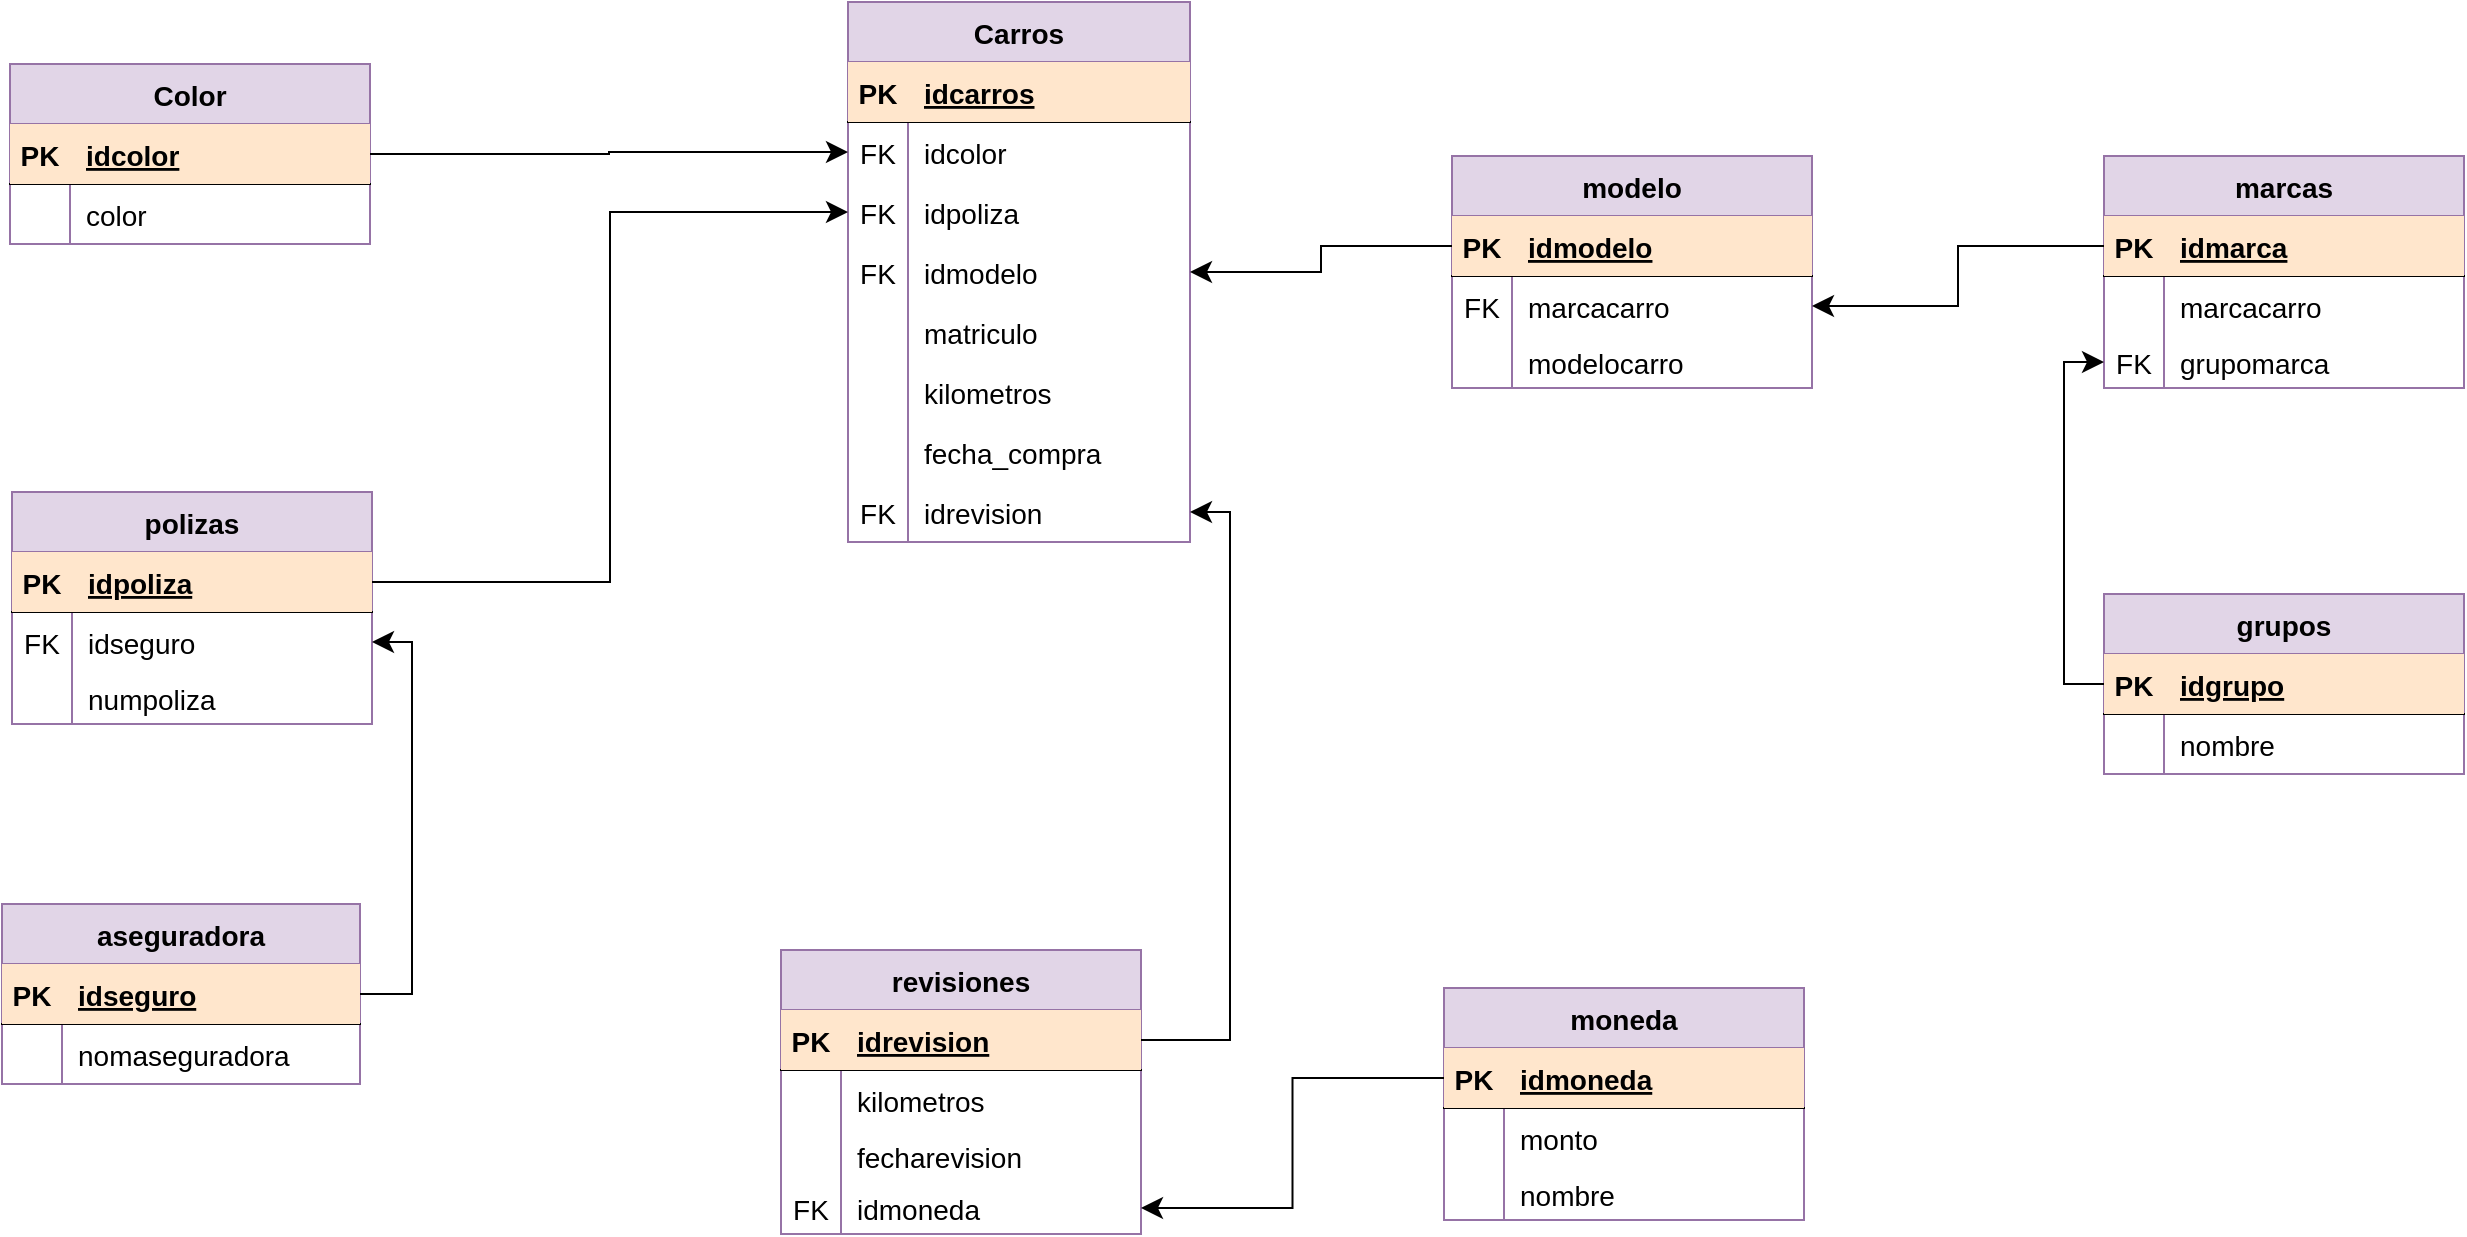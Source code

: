 <mxfile version="20.8.16" type="device"><diagram name="Página-1" id="ca2gmAQt8wqY3S_q1DBo"><mxGraphModel dx="1613" dy="1056" grid="0" gridSize="10" guides="1" tooltips="1" connect="1" arrows="1" fold="1" page="0" pageScale="1" pageWidth="827" pageHeight="1169" math="0" shadow="0"><root><mxCell id="0"/><mxCell id="1" parent="0"/><mxCell id="AVOZCCiBt75VNDP1L9jg-2" value="Carros" style="shape=table;startSize=30;container=1;collapsible=1;childLayout=tableLayout;fixedRows=1;rowLines=0;fontStyle=1;align=center;resizeLast=1;fontSize=14;fillColor=#e1d5e7;strokeColor=#9673a6;" vertex="1" parent="1"><mxGeometry x="163" y="-29" width="171" height="270" as="geometry"/></mxCell><mxCell id="AVOZCCiBt75VNDP1L9jg-3" value="" style="shape=tableRow;horizontal=0;startSize=0;swimlaneHead=0;swimlaneBody=0;fillColor=none;collapsible=0;dropTarget=0;points=[[0,0.5],[1,0.5]];portConstraint=eastwest;top=0;left=0;right=0;bottom=1;fontSize=14;" vertex="1" parent="AVOZCCiBt75VNDP1L9jg-2"><mxGeometry y="30" width="171" height="30" as="geometry"/></mxCell><mxCell id="AVOZCCiBt75VNDP1L9jg-4" value="PK" style="shape=partialRectangle;connectable=0;fillColor=#ffe6cc;top=0;left=0;bottom=0;right=0;fontStyle=1;overflow=hidden;fontSize=14;strokeColor=#d79b00;" vertex="1" parent="AVOZCCiBt75VNDP1L9jg-3"><mxGeometry width="30" height="30" as="geometry"><mxRectangle width="30" height="30" as="alternateBounds"/></mxGeometry></mxCell><mxCell id="AVOZCCiBt75VNDP1L9jg-5" value="idcarros" style="shape=partialRectangle;connectable=0;fillColor=#ffe6cc;top=0;left=0;bottom=0;right=0;align=left;spacingLeft=6;fontStyle=5;overflow=hidden;fontSize=14;strokeColor=#d79b00;" vertex="1" parent="AVOZCCiBt75VNDP1L9jg-3"><mxGeometry x="30" width="141" height="30" as="geometry"><mxRectangle width="141" height="30" as="alternateBounds"/></mxGeometry></mxCell><mxCell id="AVOZCCiBt75VNDP1L9jg-6" value="" style="shape=tableRow;horizontal=0;startSize=0;swimlaneHead=0;swimlaneBody=0;fillColor=none;collapsible=0;dropTarget=0;points=[[0,0.5],[1,0.5]];portConstraint=eastwest;top=0;left=0;right=0;bottom=0;fontSize=14;" vertex="1" parent="AVOZCCiBt75VNDP1L9jg-2"><mxGeometry y="60" width="171" height="30" as="geometry"/></mxCell><mxCell id="AVOZCCiBt75VNDP1L9jg-7" value="FK" style="shape=partialRectangle;connectable=0;fillColor=none;top=0;left=0;bottom=0;right=0;editable=1;overflow=hidden;fontSize=14;" vertex="1" parent="AVOZCCiBt75VNDP1L9jg-6"><mxGeometry width="30" height="30" as="geometry"><mxRectangle width="30" height="30" as="alternateBounds"/></mxGeometry></mxCell><mxCell id="AVOZCCiBt75VNDP1L9jg-8" value="idcolor" style="shape=partialRectangle;connectable=0;fillColor=none;top=0;left=0;bottom=0;right=0;align=left;spacingLeft=6;overflow=hidden;fontSize=14;" vertex="1" parent="AVOZCCiBt75VNDP1L9jg-6"><mxGeometry x="30" width="141" height="30" as="geometry"><mxRectangle width="141" height="30" as="alternateBounds"/></mxGeometry></mxCell><mxCell id="AVOZCCiBt75VNDP1L9jg-9" value="" style="shape=tableRow;horizontal=0;startSize=0;swimlaneHead=0;swimlaneBody=0;fillColor=none;collapsible=0;dropTarget=0;points=[[0,0.5],[1,0.5]];portConstraint=eastwest;top=0;left=0;right=0;bottom=0;fontSize=14;" vertex="1" parent="AVOZCCiBt75VNDP1L9jg-2"><mxGeometry y="90" width="171" height="30" as="geometry"/></mxCell><mxCell id="AVOZCCiBt75VNDP1L9jg-10" value="FK" style="shape=partialRectangle;connectable=0;fillColor=none;top=0;left=0;bottom=0;right=0;editable=1;overflow=hidden;fontSize=14;" vertex="1" parent="AVOZCCiBt75VNDP1L9jg-9"><mxGeometry width="30" height="30" as="geometry"><mxRectangle width="30" height="30" as="alternateBounds"/></mxGeometry></mxCell><mxCell id="AVOZCCiBt75VNDP1L9jg-11" value="idpoliza" style="shape=partialRectangle;connectable=0;fillColor=none;top=0;left=0;bottom=0;right=0;align=left;spacingLeft=6;overflow=hidden;fontSize=14;" vertex="1" parent="AVOZCCiBt75VNDP1L9jg-9"><mxGeometry x="30" width="141" height="30" as="geometry"><mxRectangle width="141" height="30" as="alternateBounds"/></mxGeometry></mxCell><mxCell id="AVOZCCiBt75VNDP1L9jg-12" value="" style="shape=tableRow;horizontal=0;startSize=0;swimlaneHead=0;swimlaneBody=0;fillColor=none;collapsible=0;dropTarget=0;points=[[0,0.5],[1,0.5]];portConstraint=eastwest;top=0;left=0;right=0;bottom=0;fontSize=14;" vertex="1" parent="AVOZCCiBt75VNDP1L9jg-2"><mxGeometry y="120" width="171" height="30" as="geometry"/></mxCell><mxCell id="AVOZCCiBt75VNDP1L9jg-13" value="FK" style="shape=partialRectangle;connectable=0;fillColor=none;top=0;left=0;bottom=0;right=0;editable=1;overflow=hidden;fontSize=14;" vertex="1" parent="AVOZCCiBt75VNDP1L9jg-12"><mxGeometry width="30" height="30" as="geometry"><mxRectangle width="30" height="30" as="alternateBounds"/></mxGeometry></mxCell><mxCell id="AVOZCCiBt75VNDP1L9jg-14" value="idmodelo" style="shape=partialRectangle;connectable=0;fillColor=none;top=0;left=0;bottom=0;right=0;align=left;spacingLeft=6;overflow=hidden;fontSize=14;" vertex="1" parent="AVOZCCiBt75VNDP1L9jg-12"><mxGeometry x="30" width="141" height="30" as="geometry"><mxRectangle width="141" height="30" as="alternateBounds"/></mxGeometry></mxCell><mxCell id="AVOZCCiBt75VNDP1L9jg-15" value="" style="shape=tableRow;horizontal=0;startSize=0;swimlaneHead=0;swimlaneBody=0;fillColor=none;collapsible=0;dropTarget=0;points=[[0,0.5],[1,0.5]];portConstraint=eastwest;top=0;left=0;right=0;bottom=0;fontSize=14;" vertex="1" parent="AVOZCCiBt75VNDP1L9jg-2"><mxGeometry y="150" width="171" height="30" as="geometry"/></mxCell><mxCell id="AVOZCCiBt75VNDP1L9jg-16" value="" style="shape=partialRectangle;connectable=0;fillColor=none;top=0;left=0;bottom=0;right=0;editable=1;overflow=hidden;fontSize=14;" vertex="1" parent="AVOZCCiBt75VNDP1L9jg-15"><mxGeometry width="30" height="30" as="geometry"><mxRectangle width="30" height="30" as="alternateBounds"/></mxGeometry></mxCell><mxCell id="AVOZCCiBt75VNDP1L9jg-17" value="matriculo" style="shape=partialRectangle;connectable=0;fillColor=none;top=0;left=0;bottom=0;right=0;align=left;spacingLeft=6;overflow=hidden;fontSize=14;" vertex="1" parent="AVOZCCiBt75VNDP1L9jg-15"><mxGeometry x="30" width="141" height="30" as="geometry"><mxRectangle width="141" height="30" as="alternateBounds"/></mxGeometry></mxCell><mxCell id="AVOZCCiBt75VNDP1L9jg-18" value="" style="shape=tableRow;horizontal=0;startSize=0;swimlaneHead=0;swimlaneBody=0;fillColor=none;collapsible=0;dropTarget=0;points=[[0,0.5],[1,0.5]];portConstraint=eastwest;top=0;left=0;right=0;bottom=0;fontSize=14;" vertex="1" parent="AVOZCCiBt75VNDP1L9jg-2"><mxGeometry y="180" width="171" height="30" as="geometry"/></mxCell><mxCell id="AVOZCCiBt75VNDP1L9jg-19" value="" style="shape=partialRectangle;connectable=0;fillColor=none;top=0;left=0;bottom=0;right=0;editable=1;overflow=hidden;fontSize=14;" vertex="1" parent="AVOZCCiBt75VNDP1L9jg-18"><mxGeometry width="30" height="30" as="geometry"><mxRectangle width="30" height="30" as="alternateBounds"/></mxGeometry></mxCell><mxCell id="AVOZCCiBt75VNDP1L9jg-20" value="kilometros" style="shape=partialRectangle;connectable=0;fillColor=none;top=0;left=0;bottom=0;right=0;align=left;spacingLeft=6;overflow=hidden;fontSize=14;" vertex="1" parent="AVOZCCiBt75VNDP1L9jg-18"><mxGeometry x="30" width="141" height="30" as="geometry"><mxRectangle width="141" height="30" as="alternateBounds"/></mxGeometry></mxCell><mxCell id="AVOZCCiBt75VNDP1L9jg-21" value="" style="shape=tableRow;horizontal=0;startSize=0;swimlaneHead=0;swimlaneBody=0;fillColor=none;collapsible=0;dropTarget=0;points=[[0,0.5],[1,0.5]];portConstraint=eastwest;top=0;left=0;right=0;bottom=0;fontSize=14;" vertex="1" parent="AVOZCCiBt75VNDP1L9jg-2"><mxGeometry y="210" width="171" height="30" as="geometry"/></mxCell><mxCell id="AVOZCCiBt75VNDP1L9jg-22" value="" style="shape=partialRectangle;connectable=0;fillColor=none;top=0;left=0;bottom=0;right=0;editable=1;overflow=hidden;fontSize=14;" vertex="1" parent="AVOZCCiBt75VNDP1L9jg-21"><mxGeometry width="30" height="30" as="geometry"><mxRectangle width="30" height="30" as="alternateBounds"/></mxGeometry></mxCell><mxCell id="AVOZCCiBt75VNDP1L9jg-23" value="fecha_compra" style="shape=partialRectangle;connectable=0;fillColor=none;top=0;left=0;bottom=0;right=0;align=left;spacingLeft=6;overflow=hidden;fontSize=14;" vertex="1" parent="AVOZCCiBt75VNDP1L9jg-21"><mxGeometry x="30" width="141" height="30" as="geometry"><mxRectangle width="141" height="30" as="alternateBounds"/></mxGeometry></mxCell><mxCell id="AVOZCCiBt75VNDP1L9jg-24" value="" style="shape=tableRow;horizontal=0;startSize=0;swimlaneHead=0;swimlaneBody=0;fillColor=none;collapsible=0;dropTarget=0;points=[[0,0.5],[1,0.5]];portConstraint=eastwest;top=0;left=0;right=0;bottom=0;fontSize=14;" vertex="1" parent="AVOZCCiBt75VNDP1L9jg-2"><mxGeometry y="240" width="171" height="30" as="geometry"/></mxCell><mxCell id="AVOZCCiBt75VNDP1L9jg-25" value="FK" style="shape=partialRectangle;connectable=0;fillColor=none;top=0;left=0;bottom=0;right=0;editable=1;overflow=hidden;fontSize=14;" vertex="1" parent="AVOZCCiBt75VNDP1L9jg-24"><mxGeometry width="30" height="30" as="geometry"><mxRectangle width="30" height="30" as="alternateBounds"/></mxGeometry></mxCell><mxCell id="AVOZCCiBt75VNDP1L9jg-26" value="idrevision" style="shape=partialRectangle;connectable=0;fillColor=none;top=0;left=0;bottom=0;right=0;align=left;spacingLeft=6;overflow=hidden;fontSize=14;" vertex="1" parent="AVOZCCiBt75VNDP1L9jg-24"><mxGeometry x="30" width="141" height="30" as="geometry"><mxRectangle width="141" height="30" as="alternateBounds"/></mxGeometry></mxCell><mxCell id="AVOZCCiBt75VNDP1L9jg-27" value="Color" style="shape=table;startSize=30;container=1;collapsible=1;childLayout=tableLayout;fixedRows=1;rowLines=0;fontStyle=1;align=center;resizeLast=1;fontSize=14;fillColor=#e1d5e7;strokeColor=#9673a6;" vertex="1" parent="1"><mxGeometry x="-256" y="2" width="180" height="90.0" as="geometry"/></mxCell><mxCell id="AVOZCCiBt75VNDP1L9jg-28" value="" style="shape=tableRow;horizontal=0;startSize=0;swimlaneHead=0;swimlaneBody=0;fillColor=none;collapsible=0;dropTarget=0;points=[[0,0.5],[1,0.5]];portConstraint=eastwest;top=0;left=0;right=0;bottom=1;fontSize=14;" vertex="1" parent="AVOZCCiBt75VNDP1L9jg-27"><mxGeometry y="30" width="180" height="30" as="geometry"/></mxCell><mxCell id="AVOZCCiBt75VNDP1L9jg-29" value="PK" style="shape=partialRectangle;connectable=0;fillColor=#ffe6cc;top=0;left=0;bottom=0;right=0;fontStyle=1;overflow=hidden;fontSize=14;strokeColor=#d79b00;" vertex="1" parent="AVOZCCiBt75VNDP1L9jg-28"><mxGeometry width="30" height="30" as="geometry"><mxRectangle width="30" height="30" as="alternateBounds"/></mxGeometry></mxCell><mxCell id="AVOZCCiBt75VNDP1L9jg-30" value="idcolor" style="shape=partialRectangle;connectable=0;fillColor=#ffe6cc;top=0;left=0;bottom=0;right=0;align=left;spacingLeft=6;fontStyle=5;overflow=hidden;fontSize=14;strokeColor=#d79b00;" vertex="1" parent="AVOZCCiBt75VNDP1L9jg-28"><mxGeometry x="30" width="150" height="30" as="geometry"><mxRectangle width="150" height="30" as="alternateBounds"/></mxGeometry></mxCell><mxCell id="AVOZCCiBt75VNDP1L9jg-31" value="" style="shape=tableRow;horizontal=0;startSize=0;swimlaneHead=0;swimlaneBody=0;fillColor=none;collapsible=0;dropTarget=0;points=[[0,0.5],[1,0.5]];portConstraint=eastwest;top=0;left=0;right=0;bottom=0;fontSize=14;" vertex="1" parent="AVOZCCiBt75VNDP1L9jg-27"><mxGeometry y="60" width="180" height="30" as="geometry"/></mxCell><mxCell id="AVOZCCiBt75VNDP1L9jg-32" value="" style="shape=partialRectangle;connectable=0;fillColor=none;top=0;left=0;bottom=0;right=0;editable=1;overflow=hidden;fontSize=14;" vertex="1" parent="AVOZCCiBt75VNDP1L9jg-31"><mxGeometry width="30" height="30" as="geometry"><mxRectangle width="30" height="30" as="alternateBounds"/></mxGeometry></mxCell><mxCell id="AVOZCCiBt75VNDP1L9jg-33" value="color" style="shape=partialRectangle;connectable=0;fillColor=none;top=0;left=0;bottom=0;right=0;align=left;spacingLeft=6;overflow=hidden;fontSize=14;" vertex="1" parent="AVOZCCiBt75VNDP1L9jg-31"><mxGeometry x="30" width="150" height="30" as="geometry"><mxRectangle width="150" height="30" as="alternateBounds"/></mxGeometry></mxCell><mxCell id="AVOZCCiBt75VNDP1L9jg-40" value="" style="endArrow=classic;html=1;rounded=0;fontSize=14;startSize=8;endSize=8;exitX=1;exitY=0.5;exitDx=0;exitDy=0;entryX=0;entryY=0.5;entryDx=0;entryDy=0;edgeStyle=orthogonalEdgeStyle;" edge="1" parent="1" source="AVOZCCiBt75VNDP1L9jg-28" target="AVOZCCiBt75VNDP1L9jg-6"><mxGeometry width="50" height="50" relative="1" as="geometry"><mxPoint x="195" y="222" as="sourcePoint"/><mxPoint x="128" y="45" as="targetPoint"/></mxGeometry></mxCell><mxCell id="AVOZCCiBt75VNDP1L9jg-41" value="polizas" style="shape=table;startSize=30;container=1;collapsible=1;childLayout=tableLayout;fixedRows=1;rowLines=0;fontStyle=1;align=center;resizeLast=1;fontSize=14;fillColor=#e1d5e7;strokeColor=#9673a6;" vertex="1" parent="1"><mxGeometry x="-255" y="216" width="180" height="116" as="geometry"/></mxCell><mxCell id="AVOZCCiBt75VNDP1L9jg-42" value="" style="shape=tableRow;horizontal=0;startSize=0;swimlaneHead=0;swimlaneBody=0;fillColor=none;collapsible=0;dropTarget=0;points=[[0,0.5],[1,0.5]];portConstraint=eastwest;top=0;left=0;right=0;bottom=1;fontSize=14;" vertex="1" parent="AVOZCCiBt75VNDP1L9jg-41"><mxGeometry y="30" width="180" height="30" as="geometry"/></mxCell><mxCell id="AVOZCCiBt75VNDP1L9jg-43" value="PK" style="shape=partialRectangle;connectable=0;fillColor=#ffe6cc;top=0;left=0;bottom=0;right=0;fontStyle=1;overflow=hidden;fontSize=14;strokeColor=#d79b00;" vertex="1" parent="AVOZCCiBt75VNDP1L9jg-42"><mxGeometry width="30" height="30" as="geometry"><mxRectangle width="30" height="30" as="alternateBounds"/></mxGeometry></mxCell><mxCell id="AVOZCCiBt75VNDP1L9jg-44" value="idpoliza" style="shape=partialRectangle;connectable=0;fillColor=#ffe6cc;top=0;left=0;bottom=0;right=0;align=left;spacingLeft=6;fontStyle=5;overflow=hidden;fontSize=14;strokeColor=#d79b00;" vertex="1" parent="AVOZCCiBt75VNDP1L9jg-42"><mxGeometry x="30" width="150" height="30" as="geometry"><mxRectangle width="150" height="30" as="alternateBounds"/></mxGeometry></mxCell><mxCell id="AVOZCCiBt75VNDP1L9jg-45" value="" style="shape=tableRow;horizontal=0;startSize=0;swimlaneHead=0;swimlaneBody=0;fillColor=none;collapsible=0;dropTarget=0;points=[[0,0.5],[1,0.5]];portConstraint=eastwest;top=0;left=0;right=0;bottom=0;fontSize=14;" vertex="1" parent="AVOZCCiBt75VNDP1L9jg-41"><mxGeometry y="60" width="180" height="30" as="geometry"/></mxCell><mxCell id="AVOZCCiBt75VNDP1L9jg-46" value="FK" style="shape=partialRectangle;connectable=0;fillColor=none;top=0;left=0;bottom=0;right=0;editable=1;overflow=hidden;fontSize=14;" vertex="1" parent="AVOZCCiBt75VNDP1L9jg-45"><mxGeometry width="30" height="30" as="geometry"><mxRectangle width="30" height="30" as="alternateBounds"/></mxGeometry></mxCell><mxCell id="AVOZCCiBt75VNDP1L9jg-47" value="idseguro" style="shape=partialRectangle;connectable=0;fillColor=none;top=0;left=0;bottom=0;right=0;align=left;spacingLeft=6;overflow=hidden;fontSize=14;" vertex="1" parent="AVOZCCiBt75VNDP1L9jg-45"><mxGeometry x="30" width="150" height="30" as="geometry"><mxRectangle width="150" height="30" as="alternateBounds"/></mxGeometry></mxCell><mxCell id="AVOZCCiBt75VNDP1L9jg-48" value="" style="shape=tableRow;horizontal=0;startSize=0;swimlaneHead=0;swimlaneBody=0;fillColor=none;collapsible=0;dropTarget=0;points=[[0,0.5],[1,0.5]];portConstraint=eastwest;top=0;left=0;right=0;bottom=0;fontSize=14;" vertex="1" parent="AVOZCCiBt75VNDP1L9jg-41"><mxGeometry y="90" width="180" height="26" as="geometry"/></mxCell><mxCell id="AVOZCCiBt75VNDP1L9jg-49" value="" style="shape=partialRectangle;connectable=0;fillColor=none;top=0;left=0;bottom=0;right=0;editable=1;overflow=hidden;fontSize=14;" vertex="1" parent="AVOZCCiBt75VNDP1L9jg-48"><mxGeometry width="30" height="26" as="geometry"><mxRectangle width="30" height="26" as="alternateBounds"/></mxGeometry></mxCell><mxCell id="AVOZCCiBt75VNDP1L9jg-50" value="numpoliza" style="shape=partialRectangle;connectable=0;fillColor=none;top=0;left=0;bottom=0;right=0;align=left;spacingLeft=6;overflow=hidden;fontSize=14;" vertex="1" parent="AVOZCCiBt75VNDP1L9jg-48"><mxGeometry x="30" width="150" height="26" as="geometry"><mxRectangle width="150" height="26" as="alternateBounds"/></mxGeometry></mxCell><mxCell id="AVOZCCiBt75VNDP1L9jg-73" value="aseguradora" style="shape=table;startSize=30;container=1;collapsible=1;childLayout=tableLayout;fixedRows=1;rowLines=0;fontStyle=1;align=center;resizeLast=1;fontSize=14;fillColor=#e1d5e7;strokeColor=#9673a6;" vertex="1" parent="1"><mxGeometry x="-260" y="422" width="179" height="90" as="geometry"/></mxCell><mxCell id="AVOZCCiBt75VNDP1L9jg-74" value="" style="shape=tableRow;horizontal=0;startSize=0;swimlaneHead=0;swimlaneBody=0;fillColor=none;collapsible=0;dropTarget=0;points=[[0,0.5],[1,0.5]];portConstraint=eastwest;top=0;left=0;right=0;bottom=1;fontSize=14;" vertex="1" parent="AVOZCCiBt75VNDP1L9jg-73"><mxGeometry y="30" width="179" height="30" as="geometry"/></mxCell><mxCell id="AVOZCCiBt75VNDP1L9jg-75" value="PK" style="shape=partialRectangle;connectable=0;fillColor=#ffe6cc;top=0;left=0;bottom=0;right=0;fontStyle=1;overflow=hidden;fontSize=14;strokeColor=#d79b00;" vertex="1" parent="AVOZCCiBt75VNDP1L9jg-74"><mxGeometry width="30" height="30" as="geometry"><mxRectangle width="30" height="30" as="alternateBounds"/></mxGeometry></mxCell><mxCell id="AVOZCCiBt75VNDP1L9jg-76" value="idseguro" style="shape=partialRectangle;connectable=0;fillColor=#ffe6cc;top=0;left=0;bottom=0;right=0;align=left;spacingLeft=6;fontStyle=5;overflow=hidden;fontSize=14;strokeColor=#d79b00;" vertex="1" parent="AVOZCCiBt75VNDP1L9jg-74"><mxGeometry x="30" width="149" height="30" as="geometry"><mxRectangle width="149" height="30" as="alternateBounds"/></mxGeometry></mxCell><mxCell id="AVOZCCiBt75VNDP1L9jg-77" value="" style="shape=tableRow;horizontal=0;startSize=0;swimlaneHead=0;swimlaneBody=0;fillColor=none;collapsible=0;dropTarget=0;points=[[0,0.5],[1,0.5]];portConstraint=eastwest;top=0;left=0;right=0;bottom=0;fontSize=14;" vertex="1" parent="AVOZCCiBt75VNDP1L9jg-73"><mxGeometry y="60" width="179" height="30" as="geometry"/></mxCell><mxCell id="AVOZCCiBt75VNDP1L9jg-78" value="" style="shape=partialRectangle;connectable=0;fillColor=none;top=0;left=0;bottom=0;right=0;editable=1;overflow=hidden;fontSize=14;" vertex="1" parent="AVOZCCiBt75VNDP1L9jg-77"><mxGeometry width="30" height="30" as="geometry"><mxRectangle width="30" height="30" as="alternateBounds"/></mxGeometry></mxCell><mxCell id="AVOZCCiBt75VNDP1L9jg-79" value="nomaseguradora" style="shape=partialRectangle;connectable=0;fillColor=none;top=0;left=0;bottom=0;right=0;align=left;spacingLeft=6;overflow=hidden;fontSize=14;" vertex="1" parent="AVOZCCiBt75VNDP1L9jg-77"><mxGeometry x="30" width="149" height="30" as="geometry"><mxRectangle width="149" height="30" as="alternateBounds"/></mxGeometry></mxCell><mxCell id="AVOZCCiBt75VNDP1L9jg-104" style="edgeStyle=orthogonalEdgeStyle;rounded=0;orthogonalLoop=1;jettySize=auto;html=1;entryX=1;entryY=0.5;entryDx=0;entryDy=0;fontSize=14;startSize=8;endSize=8;" edge="1" parent="1" source="AVOZCCiBt75VNDP1L9jg-74" target="AVOZCCiBt75VNDP1L9jg-45"><mxGeometry relative="1" as="geometry"/></mxCell><mxCell id="AVOZCCiBt75VNDP1L9jg-105" style="edgeStyle=orthogonalEdgeStyle;rounded=0;orthogonalLoop=1;jettySize=auto;html=1;entryX=0;entryY=0.5;entryDx=0;entryDy=0;fontSize=14;startSize=8;endSize=8;" edge="1" parent="1" source="AVOZCCiBt75VNDP1L9jg-42" target="AVOZCCiBt75VNDP1L9jg-9"><mxGeometry relative="1" as="geometry"/></mxCell><mxCell id="AVOZCCiBt75VNDP1L9jg-106" value="modelo" style="shape=table;startSize=30;container=1;collapsible=1;childLayout=tableLayout;fixedRows=1;rowLines=0;fontStyle=1;align=center;resizeLast=1;fontSize=14;fillColor=#e1d5e7;strokeColor=#9673a6;" vertex="1" parent="1"><mxGeometry x="465" y="48" width="180" height="116" as="geometry"/></mxCell><mxCell id="AVOZCCiBt75VNDP1L9jg-107" value="" style="shape=tableRow;horizontal=0;startSize=0;swimlaneHead=0;swimlaneBody=0;fillColor=none;collapsible=0;dropTarget=0;points=[[0,0.5],[1,0.5]];portConstraint=eastwest;top=0;left=0;right=0;bottom=1;fontSize=14;" vertex="1" parent="AVOZCCiBt75VNDP1L9jg-106"><mxGeometry y="30" width="180" height="30" as="geometry"/></mxCell><mxCell id="AVOZCCiBt75VNDP1L9jg-108" value="PK" style="shape=partialRectangle;connectable=0;fillColor=#ffe6cc;top=0;left=0;bottom=0;right=0;fontStyle=1;overflow=hidden;fontSize=14;strokeColor=#d79b00;" vertex="1" parent="AVOZCCiBt75VNDP1L9jg-107"><mxGeometry width="30" height="30" as="geometry"><mxRectangle width="30" height="30" as="alternateBounds"/></mxGeometry></mxCell><mxCell id="AVOZCCiBt75VNDP1L9jg-109" value="idmodelo" style="shape=partialRectangle;connectable=0;fillColor=#ffe6cc;top=0;left=0;bottom=0;right=0;align=left;spacingLeft=6;fontStyle=5;overflow=hidden;fontSize=14;strokeColor=#d79b00;" vertex="1" parent="AVOZCCiBt75VNDP1L9jg-107"><mxGeometry x="30" width="150" height="30" as="geometry"><mxRectangle width="150" height="30" as="alternateBounds"/></mxGeometry></mxCell><mxCell id="AVOZCCiBt75VNDP1L9jg-110" value="" style="shape=tableRow;horizontal=0;startSize=0;swimlaneHead=0;swimlaneBody=0;fillColor=none;collapsible=0;dropTarget=0;points=[[0,0.5],[1,0.5]];portConstraint=eastwest;top=0;left=0;right=0;bottom=0;fontSize=14;" vertex="1" parent="AVOZCCiBt75VNDP1L9jg-106"><mxGeometry y="60" width="180" height="30" as="geometry"/></mxCell><mxCell id="AVOZCCiBt75VNDP1L9jg-111" value="FK" style="shape=partialRectangle;connectable=0;fillColor=none;top=0;left=0;bottom=0;right=0;editable=1;overflow=hidden;fontSize=14;" vertex="1" parent="AVOZCCiBt75VNDP1L9jg-110"><mxGeometry width="30" height="30" as="geometry"><mxRectangle width="30" height="30" as="alternateBounds"/></mxGeometry></mxCell><mxCell id="AVOZCCiBt75VNDP1L9jg-112" value="marcacarro" style="shape=partialRectangle;connectable=0;fillColor=none;top=0;left=0;bottom=0;right=0;align=left;spacingLeft=6;overflow=hidden;fontSize=14;" vertex="1" parent="AVOZCCiBt75VNDP1L9jg-110"><mxGeometry x="30" width="150" height="30" as="geometry"><mxRectangle width="150" height="30" as="alternateBounds"/></mxGeometry></mxCell><mxCell id="AVOZCCiBt75VNDP1L9jg-113" value="" style="shape=tableRow;horizontal=0;startSize=0;swimlaneHead=0;swimlaneBody=0;fillColor=none;collapsible=0;dropTarget=0;points=[[0,0.5],[1,0.5]];portConstraint=eastwest;top=0;left=0;right=0;bottom=0;fontSize=14;" vertex="1" parent="AVOZCCiBt75VNDP1L9jg-106"><mxGeometry y="90" width="180" height="26" as="geometry"/></mxCell><mxCell id="AVOZCCiBt75VNDP1L9jg-114" value="" style="shape=partialRectangle;connectable=0;fillColor=none;top=0;left=0;bottom=0;right=0;editable=1;overflow=hidden;fontSize=14;" vertex="1" parent="AVOZCCiBt75VNDP1L9jg-113"><mxGeometry width="30" height="26" as="geometry"><mxRectangle width="30" height="26" as="alternateBounds"/></mxGeometry></mxCell><mxCell id="AVOZCCiBt75VNDP1L9jg-115" value="modelocarro" style="shape=partialRectangle;connectable=0;fillColor=none;top=0;left=0;bottom=0;right=0;align=left;spacingLeft=6;overflow=hidden;fontSize=14;" vertex="1" parent="AVOZCCiBt75VNDP1L9jg-113"><mxGeometry x="30" width="150" height="26" as="geometry"><mxRectangle width="150" height="26" as="alternateBounds"/></mxGeometry></mxCell><mxCell id="AVOZCCiBt75VNDP1L9jg-116" value="marcas" style="shape=table;startSize=30;container=1;collapsible=1;childLayout=tableLayout;fixedRows=1;rowLines=0;fontStyle=1;align=center;resizeLast=1;fontSize=14;fillColor=#e1d5e7;strokeColor=#9673a6;" vertex="1" parent="1"><mxGeometry x="791" y="48" width="180" height="116" as="geometry"/></mxCell><mxCell id="AVOZCCiBt75VNDP1L9jg-117" value="" style="shape=tableRow;horizontal=0;startSize=0;swimlaneHead=0;swimlaneBody=0;fillColor=none;collapsible=0;dropTarget=0;points=[[0,0.5],[1,0.5]];portConstraint=eastwest;top=0;left=0;right=0;bottom=1;fontSize=14;" vertex="1" parent="AVOZCCiBt75VNDP1L9jg-116"><mxGeometry y="30" width="180" height="30" as="geometry"/></mxCell><mxCell id="AVOZCCiBt75VNDP1L9jg-118" value="PK" style="shape=partialRectangle;connectable=0;fillColor=#ffe6cc;top=0;left=0;bottom=0;right=0;fontStyle=1;overflow=hidden;fontSize=14;strokeColor=#d79b00;" vertex="1" parent="AVOZCCiBt75VNDP1L9jg-117"><mxGeometry width="30" height="30" as="geometry"><mxRectangle width="30" height="30" as="alternateBounds"/></mxGeometry></mxCell><mxCell id="AVOZCCiBt75VNDP1L9jg-119" value="idmarca" style="shape=partialRectangle;connectable=0;fillColor=#ffe6cc;top=0;left=0;bottom=0;right=0;align=left;spacingLeft=6;fontStyle=5;overflow=hidden;fontSize=14;strokeColor=#d79b00;" vertex="1" parent="AVOZCCiBt75VNDP1L9jg-117"><mxGeometry x="30" width="150" height="30" as="geometry"><mxRectangle width="150" height="30" as="alternateBounds"/></mxGeometry></mxCell><mxCell id="AVOZCCiBt75VNDP1L9jg-120" value="" style="shape=tableRow;horizontal=0;startSize=0;swimlaneHead=0;swimlaneBody=0;fillColor=none;collapsible=0;dropTarget=0;points=[[0,0.5],[1,0.5]];portConstraint=eastwest;top=0;left=0;right=0;bottom=0;fontSize=14;" vertex="1" parent="AVOZCCiBt75VNDP1L9jg-116"><mxGeometry y="60" width="180" height="30" as="geometry"/></mxCell><mxCell id="AVOZCCiBt75VNDP1L9jg-121" value="" style="shape=partialRectangle;connectable=0;fillColor=none;top=0;left=0;bottom=0;right=0;editable=1;overflow=hidden;fontSize=14;" vertex="1" parent="AVOZCCiBt75VNDP1L9jg-120"><mxGeometry width="30" height="30" as="geometry"><mxRectangle width="30" height="30" as="alternateBounds"/></mxGeometry></mxCell><mxCell id="AVOZCCiBt75VNDP1L9jg-122" value="marcacarro" style="shape=partialRectangle;connectable=0;fillColor=none;top=0;left=0;bottom=0;right=0;align=left;spacingLeft=6;overflow=hidden;fontSize=14;" vertex="1" parent="AVOZCCiBt75VNDP1L9jg-120"><mxGeometry x="30" width="150" height="30" as="geometry"><mxRectangle width="150" height="30" as="alternateBounds"/></mxGeometry></mxCell><mxCell id="AVOZCCiBt75VNDP1L9jg-123" value="" style="shape=tableRow;horizontal=0;startSize=0;swimlaneHead=0;swimlaneBody=0;fillColor=none;collapsible=0;dropTarget=0;points=[[0,0.5],[1,0.5]];portConstraint=eastwest;top=0;left=0;right=0;bottom=0;fontSize=14;" vertex="1" parent="AVOZCCiBt75VNDP1L9jg-116"><mxGeometry y="90" width="180" height="26" as="geometry"/></mxCell><mxCell id="AVOZCCiBt75VNDP1L9jg-124" value="FK" style="shape=partialRectangle;connectable=0;fillColor=none;top=0;left=0;bottom=0;right=0;editable=1;overflow=hidden;fontSize=14;" vertex="1" parent="AVOZCCiBt75VNDP1L9jg-123"><mxGeometry width="30" height="26" as="geometry"><mxRectangle width="30" height="26" as="alternateBounds"/></mxGeometry></mxCell><mxCell id="AVOZCCiBt75VNDP1L9jg-125" value="grupomarca" style="shape=partialRectangle;connectable=0;fillColor=none;top=0;left=0;bottom=0;right=0;align=left;spacingLeft=6;overflow=hidden;fontSize=14;" vertex="1" parent="AVOZCCiBt75VNDP1L9jg-123"><mxGeometry x="30" width="150" height="26" as="geometry"><mxRectangle width="150" height="26" as="alternateBounds"/></mxGeometry></mxCell><mxCell id="AVOZCCiBt75VNDP1L9jg-126" value="grupos" style="shape=table;startSize=30;container=1;collapsible=1;childLayout=tableLayout;fixedRows=1;rowLines=0;fontStyle=1;align=center;resizeLast=1;fontSize=14;fillColor=#e1d5e7;strokeColor=#9673a6;" vertex="1" parent="1"><mxGeometry x="791" y="267" width="180" height="90" as="geometry"/></mxCell><mxCell id="AVOZCCiBt75VNDP1L9jg-127" value="" style="shape=tableRow;horizontal=0;startSize=0;swimlaneHead=0;swimlaneBody=0;fillColor=none;collapsible=0;dropTarget=0;points=[[0,0.5],[1,0.5]];portConstraint=eastwest;top=0;left=0;right=0;bottom=1;fontSize=14;" vertex="1" parent="AVOZCCiBt75VNDP1L9jg-126"><mxGeometry y="30" width="180" height="30" as="geometry"/></mxCell><mxCell id="AVOZCCiBt75VNDP1L9jg-128" value="PK" style="shape=partialRectangle;connectable=0;fillColor=#ffe6cc;top=0;left=0;bottom=0;right=0;fontStyle=1;overflow=hidden;fontSize=14;strokeColor=#d79b00;" vertex="1" parent="AVOZCCiBt75VNDP1L9jg-127"><mxGeometry width="30" height="30" as="geometry"><mxRectangle width="30" height="30" as="alternateBounds"/></mxGeometry></mxCell><mxCell id="AVOZCCiBt75VNDP1L9jg-129" value="idgrupo" style="shape=partialRectangle;connectable=0;fillColor=#ffe6cc;top=0;left=0;bottom=0;right=0;align=left;spacingLeft=6;fontStyle=5;overflow=hidden;fontSize=14;strokeColor=#d79b00;" vertex="1" parent="AVOZCCiBt75VNDP1L9jg-127"><mxGeometry x="30" width="150" height="30" as="geometry"><mxRectangle width="150" height="30" as="alternateBounds"/></mxGeometry></mxCell><mxCell id="AVOZCCiBt75VNDP1L9jg-130" value="" style="shape=tableRow;horizontal=0;startSize=0;swimlaneHead=0;swimlaneBody=0;fillColor=none;collapsible=0;dropTarget=0;points=[[0,0.5],[1,0.5]];portConstraint=eastwest;top=0;left=0;right=0;bottom=0;fontSize=14;" vertex="1" parent="AVOZCCiBt75VNDP1L9jg-126"><mxGeometry y="60" width="180" height="30" as="geometry"/></mxCell><mxCell id="AVOZCCiBt75VNDP1L9jg-131" value="" style="shape=partialRectangle;connectable=0;fillColor=none;top=0;left=0;bottom=0;right=0;editable=1;overflow=hidden;fontSize=14;" vertex="1" parent="AVOZCCiBt75VNDP1L9jg-130"><mxGeometry width="30" height="30" as="geometry"><mxRectangle width="30" height="30" as="alternateBounds"/></mxGeometry></mxCell><mxCell id="AVOZCCiBt75VNDP1L9jg-132" value="nombre" style="shape=partialRectangle;connectable=0;fillColor=none;top=0;left=0;bottom=0;right=0;align=left;spacingLeft=6;overflow=hidden;fontSize=14;" vertex="1" parent="AVOZCCiBt75VNDP1L9jg-130"><mxGeometry x="30" width="150" height="30" as="geometry"><mxRectangle width="150" height="30" as="alternateBounds"/></mxGeometry></mxCell><mxCell id="AVOZCCiBt75VNDP1L9jg-142" value="revisiones" style="shape=table;startSize=30;container=1;collapsible=1;childLayout=tableLayout;fixedRows=1;rowLines=0;fontStyle=1;align=center;resizeLast=1;fontSize=14;fillColor=#e1d5e7;strokeColor=#9673a6;" vertex="1" parent="1"><mxGeometry x="129.5" y="445" width="180" height="142" as="geometry"/></mxCell><mxCell id="AVOZCCiBt75VNDP1L9jg-143" value="" style="shape=tableRow;horizontal=0;startSize=0;swimlaneHead=0;swimlaneBody=0;fillColor=none;collapsible=0;dropTarget=0;points=[[0,0.5],[1,0.5]];portConstraint=eastwest;top=0;left=0;right=0;bottom=1;fontSize=14;" vertex="1" parent="AVOZCCiBt75VNDP1L9jg-142"><mxGeometry y="30" width="180" height="30" as="geometry"/></mxCell><mxCell id="AVOZCCiBt75VNDP1L9jg-144" value="PK" style="shape=partialRectangle;connectable=0;fillColor=#ffe6cc;top=0;left=0;bottom=0;right=0;fontStyle=1;overflow=hidden;fontSize=14;strokeColor=#d79b00;" vertex="1" parent="AVOZCCiBt75VNDP1L9jg-143"><mxGeometry width="30" height="30" as="geometry"><mxRectangle width="30" height="30" as="alternateBounds"/></mxGeometry></mxCell><mxCell id="AVOZCCiBt75VNDP1L9jg-145" value="idrevision" style="shape=partialRectangle;connectable=0;fillColor=#ffe6cc;top=0;left=0;bottom=0;right=0;align=left;spacingLeft=6;fontStyle=5;overflow=hidden;fontSize=14;strokeColor=#d79b00;" vertex="1" parent="AVOZCCiBt75VNDP1L9jg-143"><mxGeometry x="30" width="150" height="30" as="geometry"><mxRectangle width="150" height="30" as="alternateBounds"/></mxGeometry></mxCell><mxCell id="AVOZCCiBt75VNDP1L9jg-146" value="" style="shape=tableRow;horizontal=0;startSize=0;swimlaneHead=0;swimlaneBody=0;fillColor=none;collapsible=0;dropTarget=0;points=[[0,0.5],[1,0.5]];portConstraint=eastwest;top=0;left=0;right=0;bottom=0;fontSize=14;" vertex="1" parent="AVOZCCiBt75VNDP1L9jg-142"><mxGeometry y="60" width="180" height="30" as="geometry"/></mxCell><mxCell id="AVOZCCiBt75VNDP1L9jg-147" value="" style="shape=partialRectangle;connectable=0;fillColor=none;top=0;left=0;bottom=0;right=0;editable=1;overflow=hidden;fontSize=14;" vertex="1" parent="AVOZCCiBt75VNDP1L9jg-146"><mxGeometry width="30" height="30" as="geometry"><mxRectangle width="30" height="30" as="alternateBounds"/></mxGeometry></mxCell><mxCell id="AVOZCCiBt75VNDP1L9jg-148" value="kilometros" style="shape=partialRectangle;connectable=0;fillColor=none;top=0;left=0;bottom=0;right=0;align=left;spacingLeft=6;overflow=hidden;fontSize=14;" vertex="1" parent="AVOZCCiBt75VNDP1L9jg-146"><mxGeometry x="30" width="150" height="30" as="geometry"><mxRectangle width="150" height="30" as="alternateBounds"/></mxGeometry></mxCell><mxCell id="AVOZCCiBt75VNDP1L9jg-149" value="" style="shape=tableRow;horizontal=0;startSize=0;swimlaneHead=0;swimlaneBody=0;fillColor=none;collapsible=0;dropTarget=0;points=[[0,0.5],[1,0.5]];portConstraint=eastwest;top=0;left=0;right=0;bottom=0;fontSize=14;" vertex="1" parent="AVOZCCiBt75VNDP1L9jg-142"><mxGeometry y="90" width="180" height="26" as="geometry"/></mxCell><mxCell id="AVOZCCiBt75VNDP1L9jg-150" value="" style="shape=partialRectangle;connectable=0;fillColor=none;top=0;left=0;bottom=0;right=0;editable=1;overflow=hidden;fontSize=14;" vertex="1" parent="AVOZCCiBt75VNDP1L9jg-149"><mxGeometry width="30" height="26" as="geometry"><mxRectangle width="30" height="26" as="alternateBounds"/></mxGeometry></mxCell><mxCell id="AVOZCCiBt75VNDP1L9jg-151" value="fecharevision" style="shape=partialRectangle;connectable=0;fillColor=none;top=0;left=0;bottom=0;right=0;align=left;spacingLeft=6;overflow=hidden;fontSize=14;" vertex="1" parent="AVOZCCiBt75VNDP1L9jg-149"><mxGeometry x="30" width="150" height="26" as="geometry"><mxRectangle width="150" height="26" as="alternateBounds"/></mxGeometry></mxCell><mxCell id="AVOZCCiBt75VNDP1L9jg-152" value="" style="shape=tableRow;horizontal=0;startSize=0;swimlaneHead=0;swimlaneBody=0;fillColor=none;collapsible=0;dropTarget=0;points=[[0,0.5],[1,0.5]];portConstraint=eastwest;top=0;left=0;right=0;bottom=0;fontSize=14;" vertex="1" parent="AVOZCCiBt75VNDP1L9jg-142"><mxGeometry y="116" width="180" height="26" as="geometry"/></mxCell><mxCell id="AVOZCCiBt75VNDP1L9jg-153" value="FK" style="shape=partialRectangle;connectable=0;fillColor=none;top=0;left=0;bottom=0;right=0;editable=1;overflow=hidden;fontSize=14;" vertex="1" parent="AVOZCCiBt75VNDP1L9jg-152"><mxGeometry width="30" height="26" as="geometry"><mxRectangle width="30" height="26" as="alternateBounds"/></mxGeometry></mxCell><mxCell id="AVOZCCiBt75VNDP1L9jg-154" value="idmoneda" style="shape=partialRectangle;connectable=0;fillColor=none;top=0;left=0;bottom=0;right=0;align=left;spacingLeft=6;overflow=hidden;fontSize=14;" vertex="1" parent="AVOZCCiBt75VNDP1L9jg-152"><mxGeometry x="30" width="150" height="26" as="geometry"><mxRectangle width="150" height="26" as="alternateBounds"/></mxGeometry></mxCell><mxCell id="AVOZCCiBt75VNDP1L9jg-156" style="edgeStyle=orthogonalEdgeStyle;rounded=0;orthogonalLoop=1;jettySize=auto;html=1;entryX=1;entryY=0.5;entryDx=0;entryDy=0;fontSize=14;startSize=8;endSize=8;" edge="1" parent="1" source="AVOZCCiBt75VNDP1L9jg-143" target="AVOZCCiBt75VNDP1L9jg-24"><mxGeometry relative="1" as="geometry"/></mxCell><mxCell id="AVOZCCiBt75VNDP1L9jg-157" value="moneda" style="shape=table;startSize=30;container=1;collapsible=1;childLayout=tableLayout;fixedRows=1;rowLines=0;fontStyle=1;align=center;resizeLast=1;fontSize=14;fillColor=#e1d5e7;strokeColor=#9673a6;" vertex="1" parent="1"><mxGeometry x="461" y="464" width="180" height="116" as="geometry"/></mxCell><mxCell id="AVOZCCiBt75VNDP1L9jg-158" value="" style="shape=tableRow;horizontal=0;startSize=0;swimlaneHead=0;swimlaneBody=0;fillColor=none;collapsible=0;dropTarget=0;points=[[0,0.5],[1,0.5]];portConstraint=eastwest;top=0;left=0;right=0;bottom=1;fontSize=14;" vertex="1" parent="AVOZCCiBt75VNDP1L9jg-157"><mxGeometry y="30" width="180" height="30" as="geometry"/></mxCell><mxCell id="AVOZCCiBt75VNDP1L9jg-159" value="PK" style="shape=partialRectangle;connectable=0;fillColor=#ffe6cc;top=0;left=0;bottom=0;right=0;fontStyle=1;overflow=hidden;fontSize=14;strokeColor=#d79b00;" vertex="1" parent="AVOZCCiBt75VNDP1L9jg-158"><mxGeometry width="30" height="30" as="geometry"><mxRectangle width="30" height="30" as="alternateBounds"/></mxGeometry></mxCell><mxCell id="AVOZCCiBt75VNDP1L9jg-160" value="idmoneda" style="shape=partialRectangle;connectable=0;fillColor=#ffe6cc;top=0;left=0;bottom=0;right=0;align=left;spacingLeft=6;fontStyle=5;overflow=hidden;fontSize=14;strokeColor=#d79b00;" vertex="1" parent="AVOZCCiBt75VNDP1L9jg-158"><mxGeometry x="30" width="150" height="30" as="geometry"><mxRectangle width="150" height="30" as="alternateBounds"/></mxGeometry></mxCell><mxCell id="AVOZCCiBt75VNDP1L9jg-161" value="" style="shape=tableRow;horizontal=0;startSize=0;swimlaneHead=0;swimlaneBody=0;fillColor=none;collapsible=0;dropTarget=0;points=[[0,0.5],[1,0.5]];portConstraint=eastwest;top=0;left=0;right=0;bottom=0;fontSize=14;" vertex="1" parent="AVOZCCiBt75VNDP1L9jg-157"><mxGeometry y="60" width="180" height="30" as="geometry"/></mxCell><mxCell id="AVOZCCiBt75VNDP1L9jg-162" value="" style="shape=partialRectangle;connectable=0;fillColor=none;top=0;left=0;bottom=0;right=0;editable=1;overflow=hidden;fontSize=14;" vertex="1" parent="AVOZCCiBt75VNDP1L9jg-161"><mxGeometry width="30" height="30" as="geometry"><mxRectangle width="30" height="30" as="alternateBounds"/></mxGeometry></mxCell><mxCell id="AVOZCCiBt75VNDP1L9jg-163" value="monto" style="shape=partialRectangle;connectable=0;fillColor=none;top=0;left=0;bottom=0;right=0;align=left;spacingLeft=6;overflow=hidden;fontSize=14;" vertex="1" parent="AVOZCCiBt75VNDP1L9jg-161"><mxGeometry x="30" width="150" height="30" as="geometry"><mxRectangle width="150" height="30" as="alternateBounds"/></mxGeometry></mxCell><mxCell id="AVOZCCiBt75VNDP1L9jg-164" value="" style="shape=tableRow;horizontal=0;startSize=0;swimlaneHead=0;swimlaneBody=0;fillColor=none;collapsible=0;dropTarget=0;points=[[0,0.5],[1,0.5]];portConstraint=eastwest;top=0;left=0;right=0;bottom=0;fontSize=14;" vertex="1" parent="AVOZCCiBt75VNDP1L9jg-157"><mxGeometry y="90" width="180" height="26" as="geometry"/></mxCell><mxCell id="AVOZCCiBt75VNDP1L9jg-165" value="" style="shape=partialRectangle;connectable=0;fillColor=none;top=0;left=0;bottom=0;right=0;editable=1;overflow=hidden;fontSize=14;" vertex="1" parent="AVOZCCiBt75VNDP1L9jg-164"><mxGeometry width="30" height="26" as="geometry"><mxRectangle width="30" height="26" as="alternateBounds"/></mxGeometry></mxCell><mxCell id="AVOZCCiBt75VNDP1L9jg-166" value="nombre" style="shape=partialRectangle;connectable=0;fillColor=none;top=0;left=0;bottom=0;right=0;align=left;spacingLeft=6;overflow=hidden;fontSize=14;" vertex="1" parent="AVOZCCiBt75VNDP1L9jg-164"><mxGeometry x="30" width="150" height="26" as="geometry"><mxRectangle width="150" height="26" as="alternateBounds"/></mxGeometry></mxCell><mxCell id="AVOZCCiBt75VNDP1L9jg-167" style="edgeStyle=orthogonalEdgeStyle;rounded=0;orthogonalLoop=1;jettySize=auto;html=1;entryX=1;entryY=0.5;entryDx=0;entryDy=0;fontSize=14;startSize=8;endSize=8;" edge="1" parent="1" source="AVOZCCiBt75VNDP1L9jg-158" target="AVOZCCiBt75VNDP1L9jg-152"><mxGeometry relative="1" as="geometry"/></mxCell><mxCell id="AVOZCCiBt75VNDP1L9jg-169" style="edgeStyle=orthogonalEdgeStyle;rounded=0;orthogonalLoop=1;jettySize=auto;html=1;entryX=0;entryY=0.5;entryDx=0;entryDy=0;fontSize=14;startSize=8;endSize=8;" edge="1" parent="1" source="AVOZCCiBt75VNDP1L9jg-127" target="AVOZCCiBt75VNDP1L9jg-123"><mxGeometry relative="1" as="geometry"/></mxCell><mxCell id="AVOZCCiBt75VNDP1L9jg-170" style="edgeStyle=orthogonalEdgeStyle;rounded=0;orthogonalLoop=1;jettySize=auto;html=1;entryX=1;entryY=0.5;entryDx=0;entryDy=0;fontSize=14;startSize=8;endSize=8;" edge="1" parent="1" source="AVOZCCiBt75VNDP1L9jg-117" target="AVOZCCiBt75VNDP1L9jg-110"><mxGeometry relative="1" as="geometry"/></mxCell><mxCell id="AVOZCCiBt75VNDP1L9jg-172" style="edgeStyle=orthogonalEdgeStyle;rounded=0;orthogonalLoop=1;jettySize=auto;html=1;entryX=1;entryY=0.5;entryDx=0;entryDy=0;fontSize=14;startSize=8;endSize=8;" edge="1" parent="1" source="AVOZCCiBt75VNDP1L9jg-107" target="AVOZCCiBt75VNDP1L9jg-12"><mxGeometry relative="1" as="geometry"/></mxCell></root></mxGraphModel></diagram></mxfile>